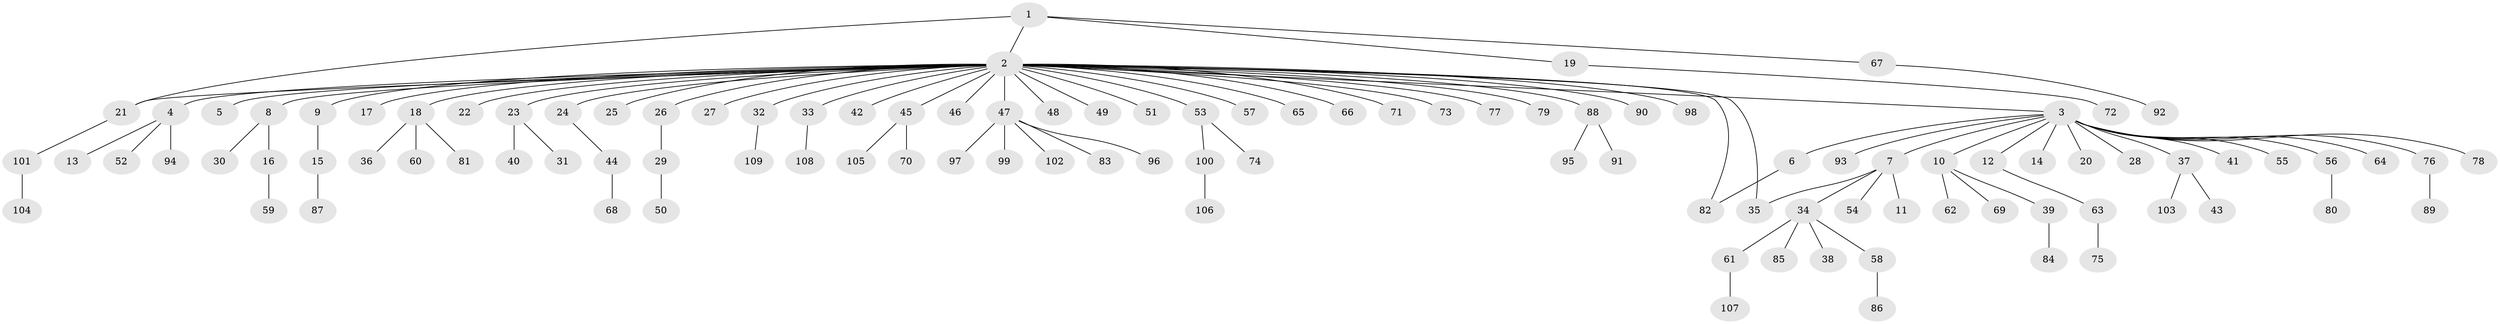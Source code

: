 // coarse degree distribution, {4: 0.029850746268656716, 35: 0.014925373134328358, 8: 0.014925373134328358, 2: 0.208955223880597, 3: 0.029850746268656716, 1: 0.6865671641791045, 5: 0.014925373134328358}
// Generated by graph-tools (version 1.1) at 2025/50/03/04/25 22:50:23]
// undirected, 109 vertices, 111 edges
graph export_dot {
  node [color=gray90,style=filled];
  1;
  2;
  3;
  4;
  5;
  6;
  7;
  8;
  9;
  10;
  11;
  12;
  13;
  14;
  15;
  16;
  17;
  18;
  19;
  20;
  21;
  22;
  23;
  24;
  25;
  26;
  27;
  28;
  29;
  30;
  31;
  32;
  33;
  34;
  35;
  36;
  37;
  38;
  39;
  40;
  41;
  42;
  43;
  44;
  45;
  46;
  47;
  48;
  49;
  50;
  51;
  52;
  53;
  54;
  55;
  56;
  57;
  58;
  59;
  60;
  61;
  62;
  63;
  64;
  65;
  66;
  67;
  68;
  69;
  70;
  71;
  72;
  73;
  74;
  75;
  76;
  77;
  78;
  79;
  80;
  81;
  82;
  83;
  84;
  85;
  86;
  87;
  88;
  89;
  90;
  91;
  92;
  93;
  94;
  95;
  96;
  97;
  98;
  99;
  100;
  101;
  102;
  103;
  104;
  105;
  106;
  107;
  108;
  109;
  1 -- 2;
  1 -- 19;
  1 -- 21;
  1 -- 67;
  2 -- 3;
  2 -- 4;
  2 -- 5;
  2 -- 8;
  2 -- 9;
  2 -- 17;
  2 -- 18;
  2 -- 21;
  2 -- 22;
  2 -- 23;
  2 -- 24;
  2 -- 25;
  2 -- 26;
  2 -- 27;
  2 -- 32;
  2 -- 33;
  2 -- 35;
  2 -- 42;
  2 -- 45;
  2 -- 46;
  2 -- 47;
  2 -- 48;
  2 -- 49;
  2 -- 51;
  2 -- 53;
  2 -- 57;
  2 -- 65;
  2 -- 66;
  2 -- 71;
  2 -- 73;
  2 -- 77;
  2 -- 79;
  2 -- 82;
  2 -- 88;
  2 -- 90;
  2 -- 98;
  3 -- 6;
  3 -- 7;
  3 -- 10;
  3 -- 12;
  3 -- 14;
  3 -- 20;
  3 -- 28;
  3 -- 37;
  3 -- 41;
  3 -- 55;
  3 -- 56;
  3 -- 64;
  3 -- 76;
  3 -- 78;
  3 -- 93;
  4 -- 13;
  4 -- 52;
  4 -- 94;
  6 -- 82;
  7 -- 11;
  7 -- 34;
  7 -- 35;
  7 -- 54;
  8 -- 16;
  8 -- 30;
  9 -- 15;
  10 -- 39;
  10 -- 62;
  10 -- 69;
  12 -- 63;
  15 -- 87;
  16 -- 59;
  18 -- 36;
  18 -- 60;
  18 -- 81;
  19 -- 72;
  21 -- 101;
  23 -- 31;
  23 -- 40;
  24 -- 44;
  26 -- 29;
  29 -- 50;
  32 -- 109;
  33 -- 108;
  34 -- 38;
  34 -- 58;
  34 -- 61;
  34 -- 85;
  37 -- 43;
  37 -- 103;
  39 -- 84;
  44 -- 68;
  45 -- 70;
  45 -- 105;
  47 -- 83;
  47 -- 96;
  47 -- 97;
  47 -- 99;
  47 -- 102;
  53 -- 74;
  53 -- 100;
  56 -- 80;
  58 -- 86;
  61 -- 107;
  63 -- 75;
  67 -- 92;
  76 -- 89;
  88 -- 91;
  88 -- 95;
  100 -- 106;
  101 -- 104;
}
